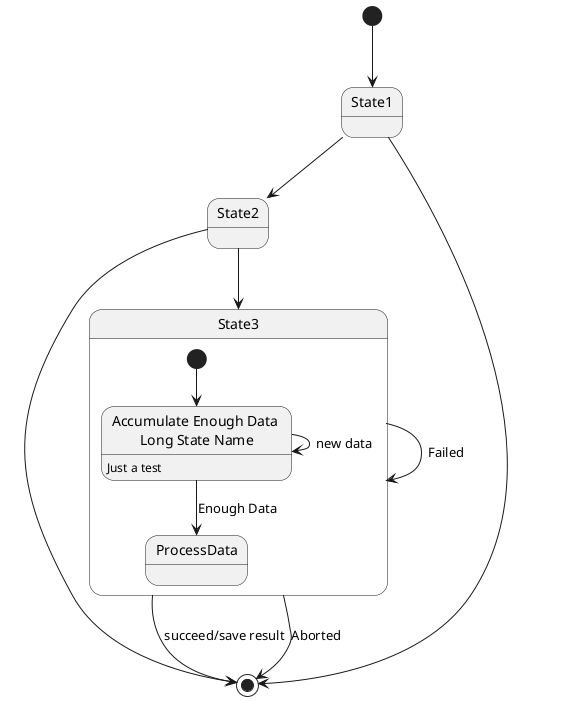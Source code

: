 @startuml
[*] --> State1
State1 --> State2
State1 --> [*]
State2 --> [*]
State2 --> State3
State3 --> State3 : Failed
State3 --> [*] : succeed/save result
State3 --> [*] : Aborted
state State3{
    state "Accumulate Enough Data \nLong State Name" as long1
    [*] -->  long1
    long1 : Just a test
    long1 --> long1 : new data
    long1 --> ProcessData : Enough Data
}




@endum